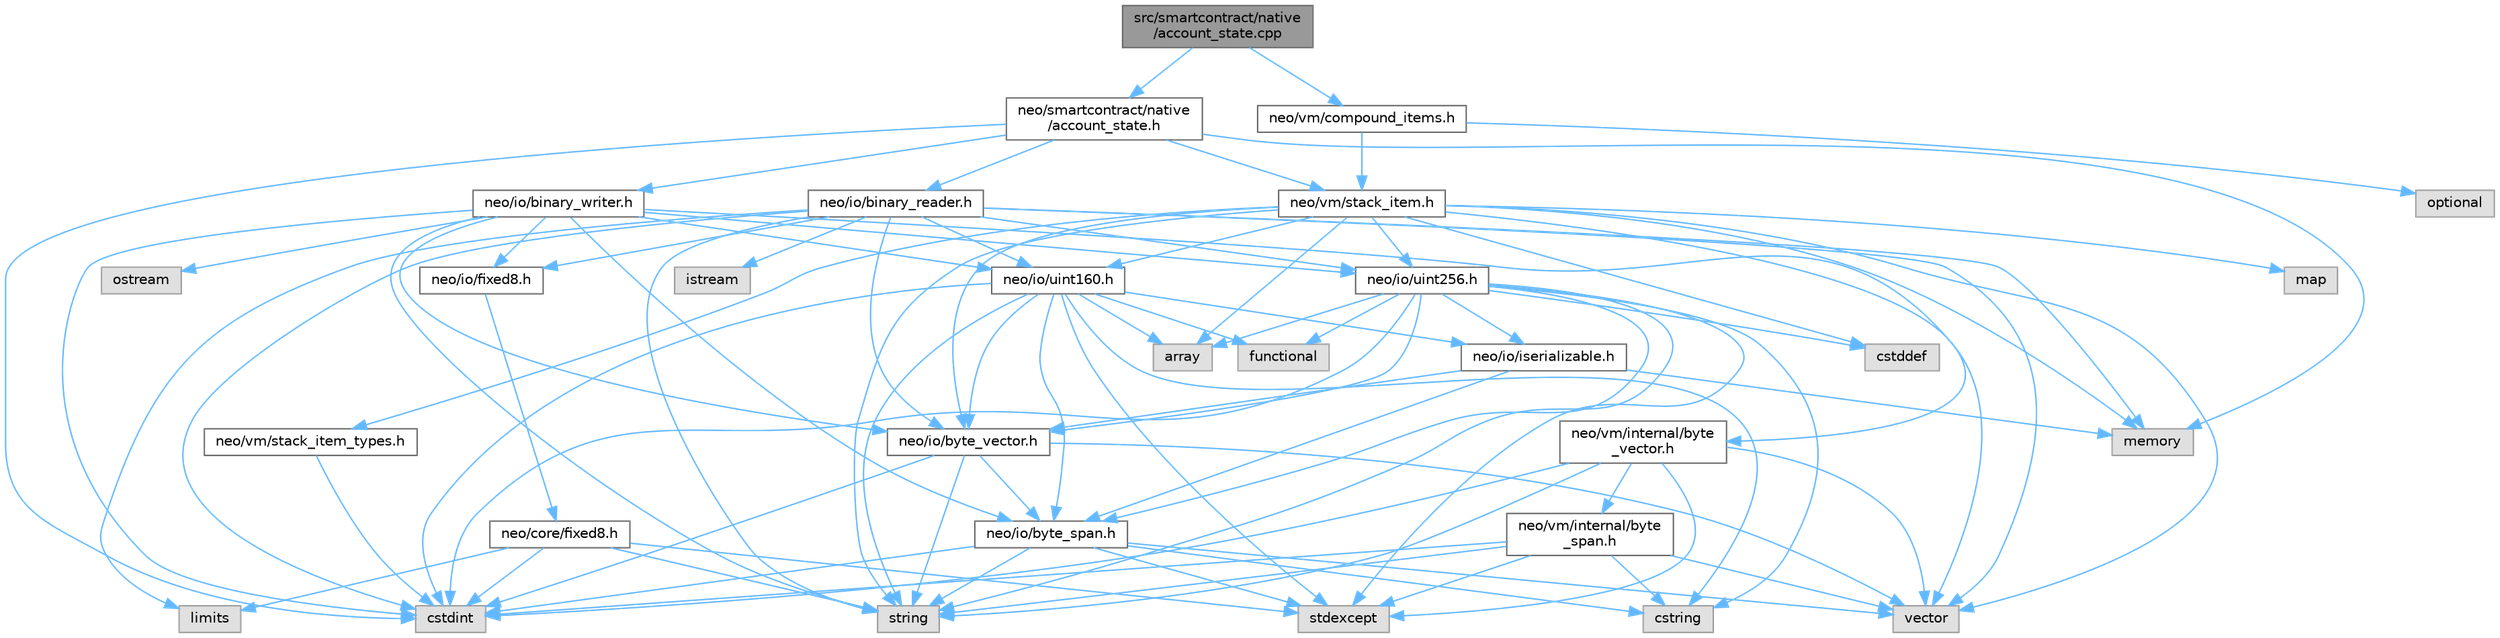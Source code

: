 digraph "src/smartcontract/native/account_state.cpp"
{
 // LATEX_PDF_SIZE
  bgcolor="transparent";
  edge [fontname=Helvetica,fontsize=10,labelfontname=Helvetica,labelfontsize=10];
  node [fontname=Helvetica,fontsize=10,shape=box,height=0.2,width=0.4];
  Node1 [id="Node000001",label="src/smartcontract/native\l/account_state.cpp",height=0.2,width=0.4,color="gray40", fillcolor="grey60", style="filled", fontcolor="black",tooltip=" "];
  Node1 -> Node2 [id="edge1_Node000001_Node000002",color="steelblue1",style="solid",tooltip=" "];
  Node2 [id="Node000002",label="neo/smartcontract/native\l/account_state.h",height=0.2,width=0.4,color="grey40", fillcolor="white", style="filled",URL="$account__state_8h.html",tooltip=" "];
  Node2 -> Node3 [id="edge2_Node000002_Node000003",color="steelblue1",style="solid",tooltip=" "];
  Node3 [id="Node000003",label="neo/io/binary_reader.h",height=0.2,width=0.4,color="grey40", fillcolor="white", style="filled",URL="$binary__reader_8h.html",tooltip=" "];
  Node3 -> Node4 [id="edge3_Node000003_Node000004",color="steelblue1",style="solid",tooltip=" "];
  Node4 [id="Node000004",label="neo/io/byte_vector.h",height=0.2,width=0.4,color="grey40", fillcolor="white", style="filled",URL="$io_2byte__vector_8h.html",tooltip=" "];
  Node4 -> Node5 [id="edge4_Node000004_Node000005",color="steelblue1",style="solid",tooltip=" "];
  Node5 [id="Node000005",label="neo/io/byte_span.h",height=0.2,width=0.4,color="grey40", fillcolor="white", style="filled",URL="$io_2byte__span_8h.html",tooltip=" "];
  Node5 -> Node6 [id="edge5_Node000005_Node000006",color="steelblue1",style="solid",tooltip=" "];
  Node6 [id="Node000006",label="cstdint",height=0.2,width=0.4,color="grey60", fillcolor="#E0E0E0", style="filled",tooltip=" "];
  Node5 -> Node7 [id="edge6_Node000005_Node000007",color="steelblue1",style="solid",tooltip=" "];
  Node7 [id="Node000007",label="cstring",height=0.2,width=0.4,color="grey60", fillcolor="#E0E0E0", style="filled",tooltip=" "];
  Node5 -> Node8 [id="edge7_Node000005_Node000008",color="steelblue1",style="solid",tooltip=" "];
  Node8 [id="Node000008",label="stdexcept",height=0.2,width=0.4,color="grey60", fillcolor="#E0E0E0", style="filled",tooltip=" "];
  Node5 -> Node9 [id="edge8_Node000005_Node000009",color="steelblue1",style="solid",tooltip=" "];
  Node9 [id="Node000009",label="string",height=0.2,width=0.4,color="grey60", fillcolor="#E0E0E0", style="filled",tooltip=" "];
  Node5 -> Node10 [id="edge9_Node000005_Node000010",color="steelblue1",style="solid",tooltip=" "];
  Node10 [id="Node000010",label="vector",height=0.2,width=0.4,color="grey60", fillcolor="#E0E0E0", style="filled",tooltip=" "];
  Node4 -> Node6 [id="edge10_Node000004_Node000006",color="steelblue1",style="solid",tooltip=" "];
  Node4 -> Node9 [id="edge11_Node000004_Node000009",color="steelblue1",style="solid",tooltip=" "];
  Node4 -> Node10 [id="edge12_Node000004_Node000010",color="steelblue1",style="solid",tooltip=" "];
  Node3 -> Node11 [id="edge13_Node000003_Node000011",color="steelblue1",style="solid",tooltip=" "];
  Node11 [id="Node000011",label="neo/io/fixed8.h",height=0.2,width=0.4,color="grey40", fillcolor="white", style="filled",URL="$io_2fixed8_8h.html",tooltip=" "];
  Node11 -> Node12 [id="edge14_Node000011_Node000012",color="steelblue1",style="solid",tooltip=" "];
  Node12 [id="Node000012",label="neo/core/fixed8.h",height=0.2,width=0.4,color="grey40", fillcolor="white", style="filled",URL="$core_2fixed8_8h.html",tooltip=" "];
  Node12 -> Node6 [id="edge15_Node000012_Node000006",color="steelblue1",style="solid",tooltip=" "];
  Node12 -> Node13 [id="edge16_Node000012_Node000013",color="steelblue1",style="solid",tooltip=" "];
  Node13 [id="Node000013",label="limits",height=0.2,width=0.4,color="grey60", fillcolor="#E0E0E0", style="filled",tooltip=" "];
  Node12 -> Node8 [id="edge17_Node000012_Node000008",color="steelblue1",style="solid",tooltip=" "];
  Node12 -> Node9 [id="edge18_Node000012_Node000009",color="steelblue1",style="solid",tooltip=" "];
  Node3 -> Node14 [id="edge19_Node000003_Node000014",color="steelblue1",style="solid",tooltip=" "];
  Node14 [id="Node000014",label="neo/io/uint160.h",height=0.2,width=0.4,color="grey40", fillcolor="white", style="filled",URL="$uint160_8h.html",tooltip=" "];
  Node14 -> Node5 [id="edge20_Node000014_Node000005",color="steelblue1",style="solid",tooltip=" "];
  Node14 -> Node4 [id="edge21_Node000014_Node000004",color="steelblue1",style="solid",tooltip=" "];
  Node14 -> Node15 [id="edge22_Node000014_Node000015",color="steelblue1",style="solid",tooltip=" "];
  Node15 [id="Node000015",label="neo/io/iserializable.h",height=0.2,width=0.4,color="grey40", fillcolor="white", style="filled",URL="$iserializable_8h.html",tooltip=" "];
  Node15 -> Node5 [id="edge23_Node000015_Node000005",color="steelblue1",style="solid",tooltip=" "];
  Node15 -> Node4 [id="edge24_Node000015_Node000004",color="steelblue1",style="solid",tooltip=" "];
  Node15 -> Node16 [id="edge25_Node000015_Node000016",color="steelblue1",style="solid",tooltip=" "];
  Node16 [id="Node000016",label="memory",height=0.2,width=0.4,color="grey60", fillcolor="#E0E0E0", style="filled",tooltip=" "];
  Node14 -> Node17 [id="edge26_Node000014_Node000017",color="steelblue1",style="solid",tooltip=" "];
  Node17 [id="Node000017",label="array",height=0.2,width=0.4,color="grey60", fillcolor="#E0E0E0", style="filled",tooltip=" "];
  Node14 -> Node6 [id="edge27_Node000014_Node000006",color="steelblue1",style="solid",tooltip=" "];
  Node14 -> Node7 [id="edge28_Node000014_Node000007",color="steelblue1",style="solid",tooltip=" "];
  Node14 -> Node18 [id="edge29_Node000014_Node000018",color="steelblue1",style="solid",tooltip=" "];
  Node18 [id="Node000018",label="functional",height=0.2,width=0.4,color="grey60", fillcolor="#E0E0E0", style="filled",tooltip=" "];
  Node14 -> Node8 [id="edge30_Node000014_Node000008",color="steelblue1",style="solid",tooltip=" "];
  Node14 -> Node9 [id="edge31_Node000014_Node000009",color="steelblue1",style="solid",tooltip=" "];
  Node3 -> Node19 [id="edge32_Node000003_Node000019",color="steelblue1",style="solid",tooltip=" "];
  Node19 [id="Node000019",label="neo/io/uint256.h",height=0.2,width=0.4,color="grey40", fillcolor="white", style="filled",URL="$uint256_8h.html",tooltip=" "];
  Node19 -> Node5 [id="edge33_Node000019_Node000005",color="steelblue1",style="solid",tooltip=" "];
  Node19 -> Node4 [id="edge34_Node000019_Node000004",color="steelblue1",style="solid",tooltip=" "];
  Node19 -> Node15 [id="edge35_Node000019_Node000015",color="steelblue1",style="solid",tooltip=" "];
  Node19 -> Node17 [id="edge36_Node000019_Node000017",color="steelblue1",style="solid",tooltip=" "];
  Node19 -> Node20 [id="edge37_Node000019_Node000020",color="steelblue1",style="solid",tooltip=" "];
  Node20 [id="Node000020",label="cstddef",height=0.2,width=0.4,color="grey60", fillcolor="#E0E0E0", style="filled",tooltip=" "];
  Node19 -> Node6 [id="edge38_Node000019_Node000006",color="steelblue1",style="solid",tooltip=" "];
  Node19 -> Node7 [id="edge39_Node000019_Node000007",color="steelblue1",style="solid",tooltip=" "];
  Node19 -> Node18 [id="edge40_Node000019_Node000018",color="steelblue1",style="solid",tooltip=" "];
  Node19 -> Node8 [id="edge41_Node000019_Node000008",color="steelblue1",style="solid",tooltip=" "];
  Node19 -> Node9 [id="edge42_Node000019_Node000009",color="steelblue1",style="solid",tooltip=" "];
  Node3 -> Node6 [id="edge43_Node000003_Node000006",color="steelblue1",style="solid",tooltip=" "];
  Node3 -> Node21 [id="edge44_Node000003_Node000021",color="steelblue1",style="solid",tooltip=" "];
  Node21 [id="Node000021",label="istream",height=0.2,width=0.4,color="grey60", fillcolor="#E0E0E0", style="filled",tooltip=" "];
  Node3 -> Node13 [id="edge45_Node000003_Node000013",color="steelblue1",style="solid",tooltip=" "];
  Node3 -> Node16 [id="edge46_Node000003_Node000016",color="steelblue1",style="solid",tooltip=" "];
  Node3 -> Node9 [id="edge47_Node000003_Node000009",color="steelblue1",style="solid",tooltip=" "];
  Node3 -> Node10 [id="edge48_Node000003_Node000010",color="steelblue1",style="solid",tooltip=" "];
  Node2 -> Node22 [id="edge49_Node000002_Node000022",color="steelblue1",style="solid",tooltip=" "];
  Node22 [id="Node000022",label="neo/io/binary_writer.h",height=0.2,width=0.4,color="grey40", fillcolor="white", style="filled",URL="$binary__writer_8h.html",tooltip=" "];
  Node22 -> Node5 [id="edge50_Node000022_Node000005",color="steelblue1",style="solid",tooltip=" "];
  Node22 -> Node4 [id="edge51_Node000022_Node000004",color="steelblue1",style="solid",tooltip=" "];
  Node22 -> Node11 [id="edge52_Node000022_Node000011",color="steelblue1",style="solid",tooltip=" "];
  Node22 -> Node14 [id="edge53_Node000022_Node000014",color="steelblue1",style="solid",tooltip=" "];
  Node22 -> Node19 [id="edge54_Node000022_Node000019",color="steelblue1",style="solid",tooltip=" "];
  Node22 -> Node6 [id="edge55_Node000022_Node000006",color="steelblue1",style="solid",tooltip=" "];
  Node22 -> Node23 [id="edge56_Node000022_Node000023",color="steelblue1",style="solid",tooltip=" "];
  Node23 [id="Node000023",label="ostream",height=0.2,width=0.4,color="grey60", fillcolor="#E0E0E0", style="filled",tooltip=" "];
  Node22 -> Node9 [id="edge57_Node000022_Node000009",color="steelblue1",style="solid",tooltip=" "];
  Node22 -> Node10 [id="edge58_Node000022_Node000010",color="steelblue1",style="solid",tooltip=" "];
  Node2 -> Node24 [id="edge59_Node000002_Node000024",color="steelblue1",style="solid",tooltip=" "];
  Node24 [id="Node000024",label="neo/vm/stack_item.h",height=0.2,width=0.4,color="grey40", fillcolor="white", style="filled",URL="$stack__item_8h.html",tooltip=" "];
  Node24 -> Node4 [id="edge60_Node000024_Node000004",color="steelblue1",style="solid",tooltip=" "];
  Node24 -> Node14 [id="edge61_Node000024_Node000014",color="steelblue1",style="solid",tooltip=" "];
  Node24 -> Node19 [id="edge62_Node000024_Node000019",color="steelblue1",style="solid",tooltip=" "];
  Node24 -> Node25 [id="edge63_Node000024_Node000025",color="steelblue1",style="solid",tooltip=" "];
  Node25 [id="Node000025",label="neo/vm/internal/byte\l_vector.h",height=0.2,width=0.4,color="grey40", fillcolor="white", style="filled",URL="$vm_2internal_2byte__vector_8h.html",tooltip=" "];
  Node25 -> Node26 [id="edge64_Node000025_Node000026",color="steelblue1",style="solid",tooltip=" "];
  Node26 [id="Node000026",label="neo/vm/internal/byte\l_span.h",height=0.2,width=0.4,color="grey40", fillcolor="white", style="filled",URL="$vm_2internal_2byte__span_8h.html",tooltip=" "];
  Node26 -> Node6 [id="edge65_Node000026_Node000006",color="steelblue1",style="solid",tooltip=" "];
  Node26 -> Node7 [id="edge66_Node000026_Node000007",color="steelblue1",style="solid",tooltip=" "];
  Node26 -> Node8 [id="edge67_Node000026_Node000008",color="steelblue1",style="solid",tooltip=" "];
  Node26 -> Node9 [id="edge68_Node000026_Node000009",color="steelblue1",style="solid",tooltip=" "];
  Node26 -> Node10 [id="edge69_Node000026_Node000010",color="steelblue1",style="solid",tooltip=" "];
  Node25 -> Node6 [id="edge70_Node000025_Node000006",color="steelblue1",style="solid",tooltip=" "];
  Node25 -> Node8 [id="edge71_Node000025_Node000008",color="steelblue1",style="solid",tooltip=" "];
  Node25 -> Node9 [id="edge72_Node000025_Node000009",color="steelblue1",style="solid",tooltip=" "];
  Node25 -> Node10 [id="edge73_Node000025_Node000010",color="steelblue1",style="solid",tooltip=" "];
  Node24 -> Node27 [id="edge74_Node000024_Node000027",color="steelblue1",style="solid",tooltip=" "];
  Node27 [id="Node000027",label="neo/vm/stack_item_types.h",height=0.2,width=0.4,color="grey40", fillcolor="white", style="filled",URL="$stack__item__types_8h.html",tooltip=" "];
  Node27 -> Node6 [id="edge75_Node000027_Node000006",color="steelblue1",style="solid",tooltip=" "];
  Node24 -> Node17 [id="edge76_Node000024_Node000017",color="steelblue1",style="solid",tooltip=" "];
  Node24 -> Node20 [id="edge77_Node000024_Node000020",color="steelblue1",style="solid",tooltip=" "];
  Node24 -> Node28 [id="edge78_Node000024_Node000028",color="steelblue1",style="solid",tooltip=" "];
  Node28 [id="Node000028",label="map",height=0.2,width=0.4,color="grey60", fillcolor="#E0E0E0", style="filled",tooltip=" "];
  Node24 -> Node16 [id="edge79_Node000024_Node000016",color="steelblue1",style="solid",tooltip=" "];
  Node24 -> Node9 [id="edge80_Node000024_Node000009",color="steelblue1",style="solid",tooltip=" "];
  Node24 -> Node10 [id="edge81_Node000024_Node000010",color="steelblue1",style="solid",tooltip=" "];
  Node2 -> Node6 [id="edge82_Node000002_Node000006",color="steelblue1",style="solid",tooltip=" "];
  Node2 -> Node16 [id="edge83_Node000002_Node000016",color="steelblue1",style="solid",tooltip=" "];
  Node1 -> Node29 [id="edge84_Node000001_Node000029",color="steelblue1",style="solid",tooltip=" "];
  Node29 [id="Node000029",label="neo/vm/compound_items.h",height=0.2,width=0.4,color="grey40", fillcolor="white", style="filled",URL="$compound__items_8h.html",tooltip=" "];
  Node29 -> Node24 [id="edge85_Node000029_Node000024",color="steelblue1",style="solid",tooltip=" "];
  Node29 -> Node30 [id="edge86_Node000029_Node000030",color="steelblue1",style="solid",tooltip=" "];
  Node30 [id="Node000030",label="optional",height=0.2,width=0.4,color="grey60", fillcolor="#E0E0E0", style="filled",tooltip=" "];
}
